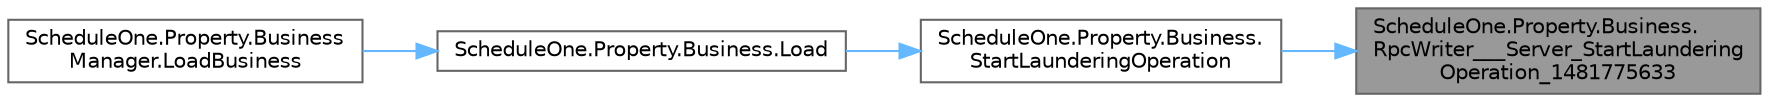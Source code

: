 digraph "ScheduleOne.Property.Business.RpcWriter___Server_StartLaunderingOperation_1481775633"
{
 // LATEX_PDF_SIZE
  bgcolor="transparent";
  edge [fontname=Helvetica,fontsize=10,labelfontname=Helvetica,labelfontsize=10];
  node [fontname=Helvetica,fontsize=10,shape=box,height=0.2,width=0.4];
  rankdir="RL";
  Node1 [id="Node000001",label="ScheduleOne.Property.Business.\lRpcWriter___Server_StartLaundering\lOperation_1481775633",height=0.2,width=0.4,color="gray40", fillcolor="grey60", style="filled", fontcolor="black",tooltip=" "];
  Node1 -> Node2 [id="edge1_Node000001_Node000002",dir="back",color="steelblue1",style="solid",tooltip=" "];
  Node2 [id="Node000002",label="ScheduleOne.Property.Business.\lStartLaunderingOperation",height=0.2,width=0.4,color="grey40", fillcolor="white", style="filled",URL="$class_schedule_one_1_1_property_1_1_business.html#a62fc544337b35a37b4d364c052741788",tooltip=" "];
  Node2 -> Node3 [id="edge2_Node000002_Node000003",dir="back",color="steelblue1",style="solid",tooltip=" "];
  Node3 [id="Node000003",label="ScheduleOne.Property.Business.Load",height=0.2,width=0.4,color="grey40", fillcolor="white", style="filled",URL="$class_schedule_one_1_1_property_1_1_business.html#ad4bd49c26df517b6f0938a654011f48f",tooltip=" "];
  Node3 -> Node4 [id="edge3_Node000003_Node000004",dir="back",color="steelblue1",style="solid",tooltip=" "];
  Node4 [id="Node000004",label="ScheduleOne.Property.Business\lManager.LoadBusiness",height=0.2,width=0.4,color="grey40", fillcolor="white", style="filled",URL="$class_schedule_one_1_1_property_1_1_business_manager.html#a22abfccb6821b1b4c94da94cc8d19a78",tooltip=" "];
}
